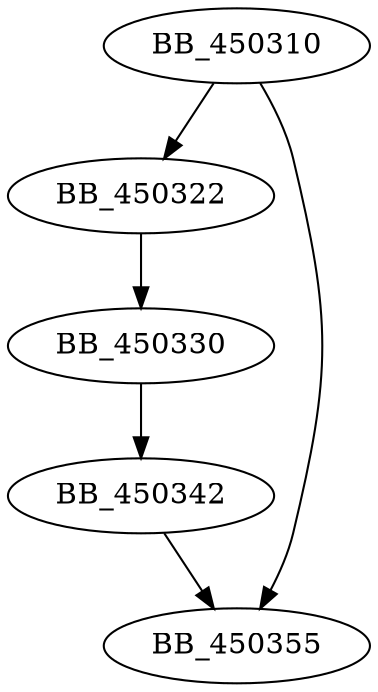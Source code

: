 DiGraph sub_450310{
BB_450310->BB_450322
BB_450310->BB_450355
BB_450322->BB_450330
BB_450330->BB_450342
BB_450342->BB_450355
}

